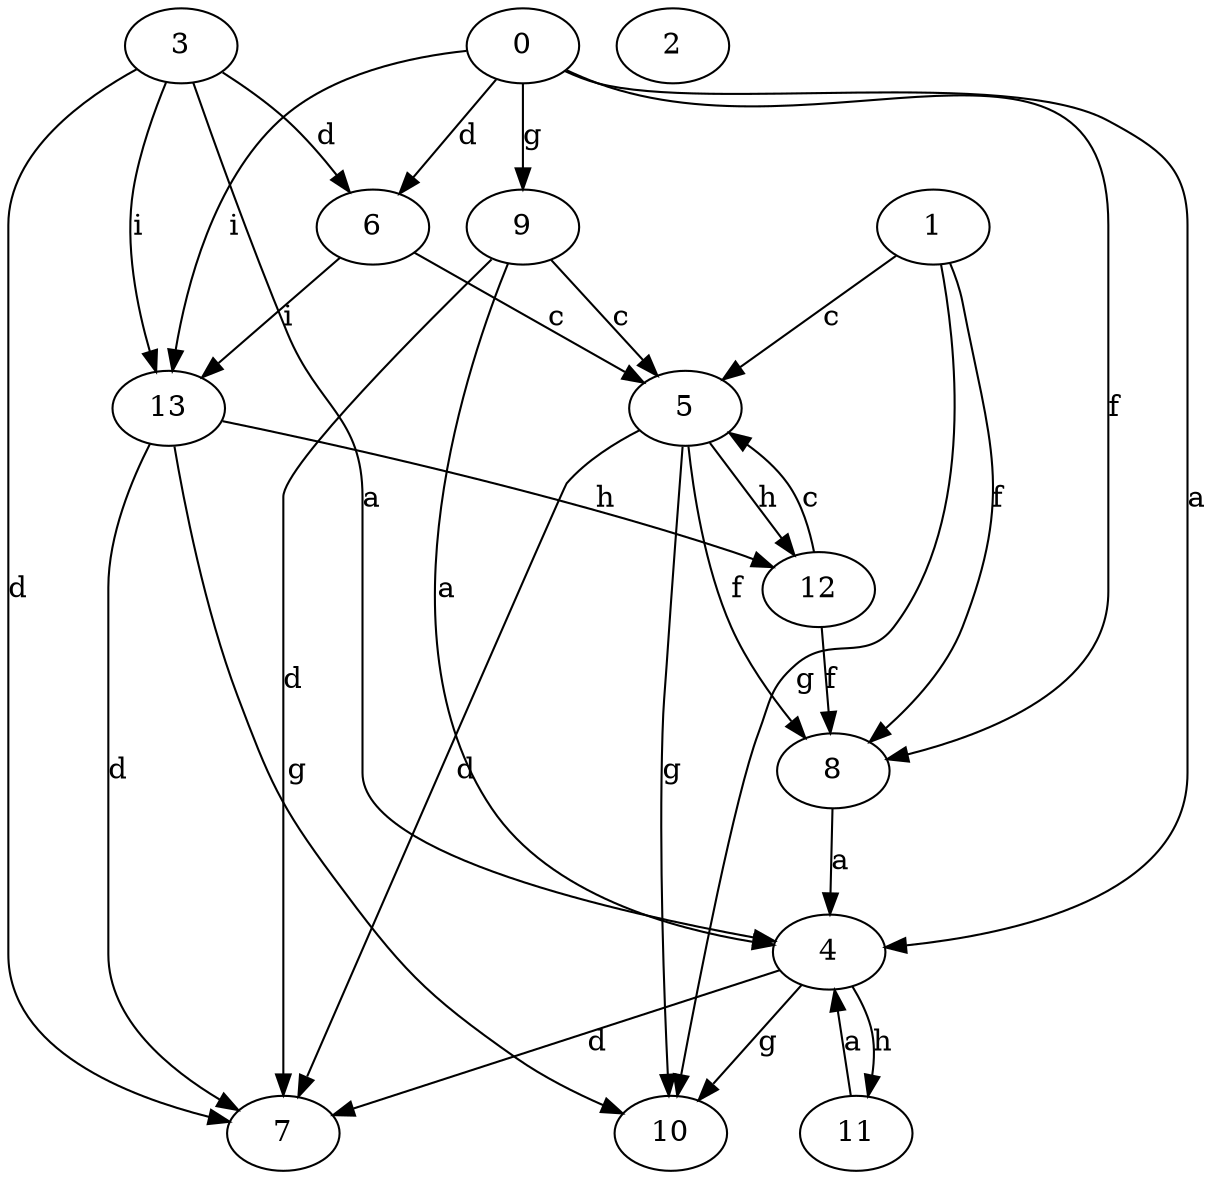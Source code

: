 strict digraph  {
0;
3;
4;
1;
5;
6;
7;
8;
2;
9;
10;
11;
12;
13;
0 -> 4  [label=a];
0 -> 6  [label=d];
0 -> 8  [label=f];
0 -> 9  [label=g];
0 -> 13  [label=i];
3 -> 4  [label=a];
3 -> 6  [label=d];
3 -> 7  [label=d];
3 -> 13  [label=i];
4 -> 7  [label=d];
4 -> 10  [label=g];
4 -> 11  [label=h];
1 -> 5  [label=c];
1 -> 8  [label=f];
1 -> 10  [label=g];
5 -> 7  [label=d];
5 -> 8  [label=f];
5 -> 10  [label=g];
5 -> 12  [label=h];
6 -> 5  [label=c];
6 -> 13  [label=i];
8 -> 4  [label=a];
9 -> 4  [label=a];
9 -> 5  [label=c];
9 -> 7  [label=d];
11 -> 4  [label=a];
12 -> 5  [label=c];
12 -> 8  [label=f];
13 -> 7  [label=d];
13 -> 10  [label=g];
13 -> 12  [label=h];
}
